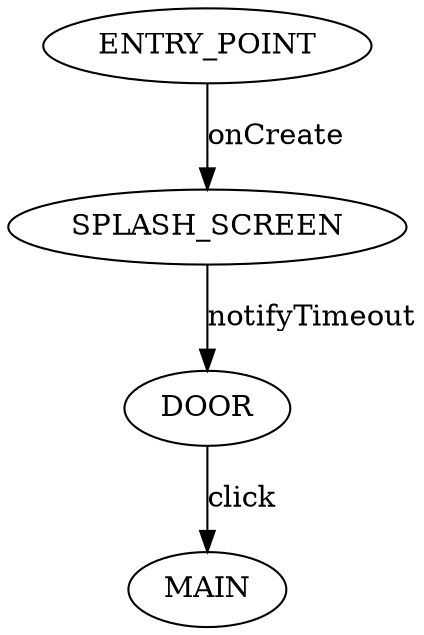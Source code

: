 digraph {
    ENTRY_POINT -> SPLASH_SCREEN[label="onCreate"]
    SPLASH_SCREEN -> DOOR[label="notifyTimeout"]
    DOOR -> MAIN[label="click"]
}
